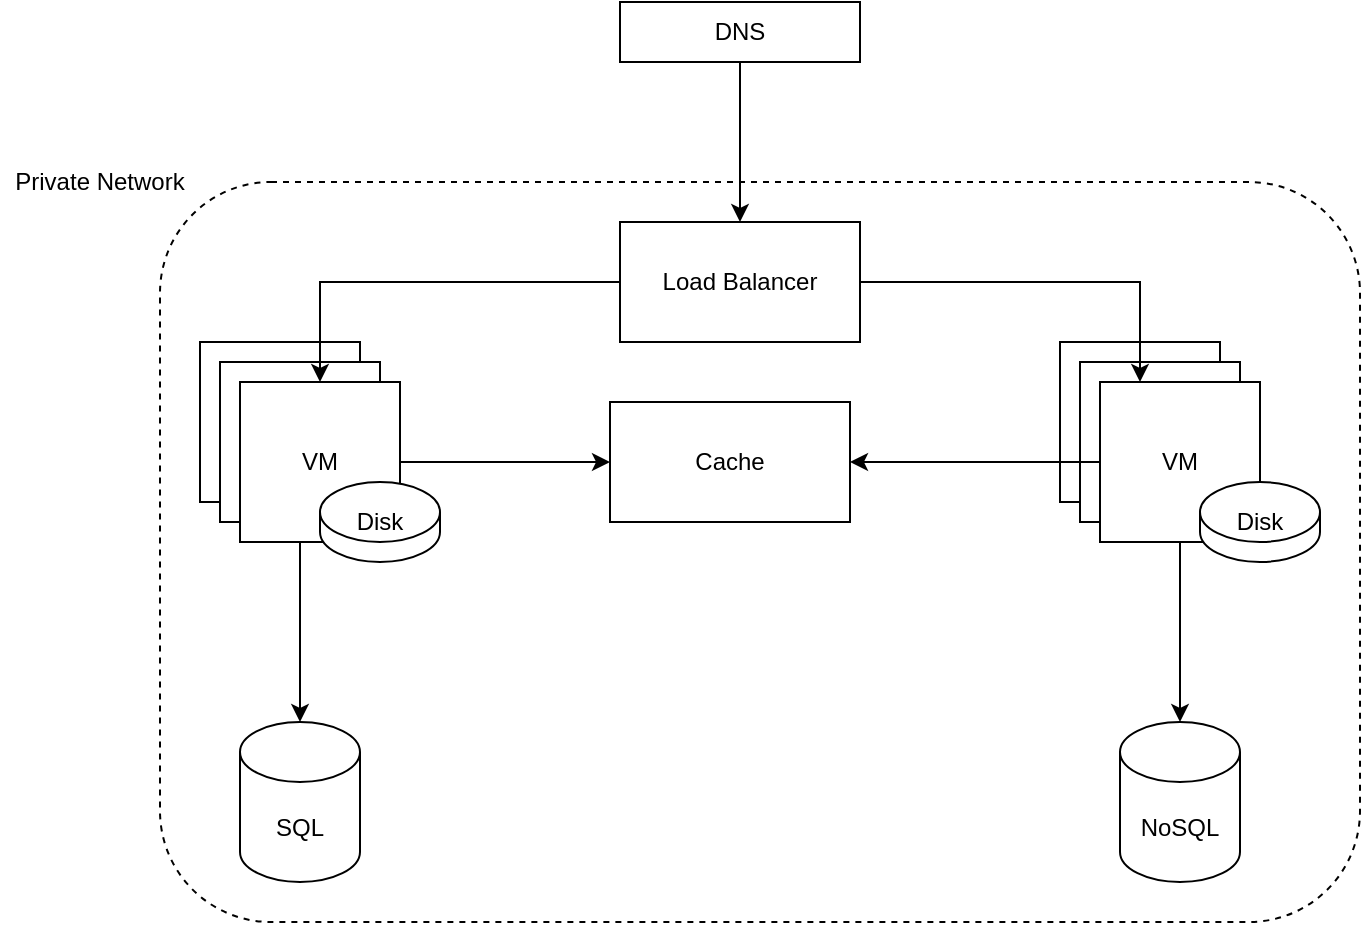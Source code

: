 <mxfile version="13.9.2" type="device"><diagram id="DJNCXAqrJgDwyln6KMY3" name="Page-1"><mxGraphModel dx="1422" dy="914" grid="1" gridSize="10" guides="1" tooltips="1" connect="1" arrows="1" fold="1" page="1" pageScale="1" pageWidth="850" pageHeight="1100" math="0" shadow="0"><root><mxCell id="0"/><mxCell id="1" parent="0"/><mxCell id="UqjRtidzrtFCN099V99S-1" value="" style="rounded=1;whiteSpace=wrap;html=1;fillColor=none;dashed=1;" vertex="1" parent="1"><mxGeometry x="140" y="140" width="600" height="370" as="geometry"/></mxCell><mxCell id="UqjRtidzrtFCN099V99S-2" value="Private Network" style="text;html=1;strokeColor=none;fillColor=none;align=center;verticalAlign=middle;whiteSpace=wrap;rounded=0;dashed=1;" vertex="1" parent="1"><mxGeometry x="60" y="130" width="100" height="20" as="geometry"/></mxCell><mxCell id="UqjRtidzrtFCN099V99S-3" value="Load Balancer" style="rounded=0;whiteSpace=wrap;html=1;" vertex="1" parent="1"><mxGeometry x="370" y="160" width="120" height="60" as="geometry"/></mxCell><mxCell id="UqjRtidzrtFCN099V99S-5" style="edgeStyle=orthogonalEdgeStyle;rounded=0;orthogonalLoop=1;jettySize=auto;html=1;" edge="1" parent="1" source="UqjRtidzrtFCN099V99S-4" target="UqjRtidzrtFCN099V99S-3"><mxGeometry relative="1" as="geometry"/></mxCell><mxCell id="UqjRtidzrtFCN099V99S-4" value="DNS" style="rounded=0;whiteSpace=wrap;html=1;fillColor=#ffffff;" vertex="1" parent="1"><mxGeometry x="370" y="50" width="120" height="30" as="geometry"/></mxCell><mxCell id="UqjRtidzrtFCN099V99S-10" value="" style="group" vertex="1" connectable="0" parent="1"><mxGeometry x="160" y="220" width="120" height="110" as="geometry"/></mxCell><mxCell id="UqjRtidzrtFCN099V99S-7" value="" style="whiteSpace=wrap;html=1;aspect=fixed;fillColor=#ffffff;" vertex="1" parent="UqjRtidzrtFCN099V99S-10"><mxGeometry width="80" height="80" as="geometry"/></mxCell><mxCell id="UqjRtidzrtFCN099V99S-8" value="" style="whiteSpace=wrap;html=1;aspect=fixed;fillColor=#ffffff;" vertex="1" parent="UqjRtidzrtFCN099V99S-10"><mxGeometry x="10" y="10" width="80" height="80" as="geometry"/></mxCell><mxCell id="UqjRtidzrtFCN099V99S-9" value="VM" style="whiteSpace=wrap;html=1;aspect=fixed;fillColor=#ffffff;" vertex="1" parent="UqjRtidzrtFCN099V99S-10"><mxGeometry x="20" y="20" width="80" height="80" as="geometry"/></mxCell><mxCell id="UqjRtidzrtFCN099V99S-24" value="" style="shape=cylinder3;whiteSpace=wrap;html=1;boundedLbl=1;backgroundOutline=1;size=15;fillColor=#ffffff;" vertex="1" parent="UqjRtidzrtFCN099V99S-10"><mxGeometry x="60" y="70" width="60" height="40" as="geometry"/></mxCell><mxCell id="UqjRtidzrtFCN099V99S-25" value="Disk" style="text;html=1;strokeColor=none;fillColor=none;align=center;verticalAlign=middle;whiteSpace=wrap;rounded=0;" vertex="1" parent="UqjRtidzrtFCN099V99S-10"><mxGeometry x="70" y="80" width="40" height="20" as="geometry"/></mxCell><mxCell id="UqjRtidzrtFCN099V99S-11" value="" style="group" vertex="1" connectable="0" parent="1"><mxGeometry x="590" y="220" width="130" height="110" as="geometry"/></mxCell><mxCell id="UqjRtidzrtFCN099V99S-12" value="" style="whiteSpace=wrap;html=1;aspect=fixed;fillColor=#ffffff;" vertex="1" parent="UqjRtidzrtFCN099V99S-11"><mxGeometry width="80" height="80" as="geometry"/></mxCell><mxCell id="UqjRtidzrtFCN099V99S-13" value="" style="whiteSpace=wrap;html=1;aspect=fixed;fillColor=#ffffff;" vertex="1" parent="UqjRtidzrtFCN099V99S-11"><mxGeometry x="10" y="10" width="80" height="80" as="geometry"/></mxCell><mxCell id="UqjRtidzrtFCN099V99S-14" value="VM" style="whiteSpace=wrap;html=1;aspect=fixed;fillColor=#ffffff;" vertex="1" parent="UqjRtidzrtFCN099V99S-11"><mxGeometry x="20" y="20" width="80" height="80" as="geometry"/></mxCell><mxCell id="UqjRtidzrtFCN099V99S-28" value="" style="shape=cylinder3;whiteSpace=wrap;html=1;boundedLbl=1;backgroundOutline=1;size=15;fillColor=#ffffff;" vertex="1" parent="UqjRtidzrtFCN099V99S-11"><mxGeometry x="70" y="70" width="60" height="40" as="geometry"/></mxCell><mxCell id="UqjRtidzrtFCN099V99S-29" value="Disk" style="text;html=1;strokeColor=none;fillColor=none;align=center;verticalAlign=middle;whiteSpace=wrap;rounded=0;" vertex="1" parent="UqjRtidzrtFCN099V99S-11"><mxGeometry x="80" y="80" width="40" height="20" as="geometry"/></mxCell><mxCell id="UqjRtidzrtFCN099V99S-15" style="edgeStyle=orthogonalEdgeStyle;rounded=0;orthogonalLoop=1;jettySize=auto;html=1;entryX=0.5;entryY=0;entryDx=0;entryDy=0;" edge="1" parent="1" source="UqjRtidzrtFCN099V99S-3" target="UqjRtidzrtFCN099V99S-9"><mxGeometry relative="1" as="geometry"/></mxCell><mxCell id="UqjRtidzrtFCN099V99S-16" style="edgeStyle=orthogonalEdgeStyle;rounded=0;orthogonalLoop=1;jettySize=auto;html=1;entryX=0.25;entryY=0;entryDx=0;entryDy=0;" edge="1" parent="1" source="UqjRtidzrtFCN099V99S-3" target="UqjRtidzrtFCN099V99S-14"><mxGeometry relative="1" as="geometry"/></mxCell><mxCell id="UqjRtidzrtFCN099V99S-17" value="NoSQL" style="shape=cylinder3;whiteSpace=wrap;html=1;boundedLbl=1;backgroundOutline=1;size=15;fillColor=#ffffff;" vertex="1" parent="1"><mxGeometry x="620" y="410" width="60" height="80" as="geometry"/></mxCell><mxCell id="UqjRtidzrtFCN099V99S-18" value="SQL" style="shape=cylinder3;whiteSpace=wrap;html=1;boundedLbl=1;backgroundOutline=1;size=15;fillColor=#ffffff;" vertex="1" parent="1"><mxGeometry x="180" y="410" width="60" height="80" as="geometry"/></mxCell><mxCell id="UqjRtidzrtFCN099V99S-19" style="edgeStyle=orthogonalEdgeStyle;rounded=0;orthogonalLoop=1;jettySize=auto;html=1;entryX=0.5;entryY=0;entryDx=0;entryDy=0;entryPerimeter=0;" edge="1" parent="1" source="UqjRtidzrtFCN099V99S-9" target="UqjRtidzrtFCN099V99S-18"><mxGeometry relative="1" as="geometry"><Array as="points"><mxPoint x="210" y="330"/><mxPoint x="210" y="330"/></Array></mxGeometry></mxCell><mxCell id="UqjRtidzrtFCN099V99S-20" style="edgeStyle=orthogonalEdgeStyle;rounded=0;orthogonalLoop=1;jettySize=auto;html=1;entryX=0.5;entryY=0;entryDx=0;entryDy=0;entryPerimeter=0;" edge="1" parent="1" source="UqjRtidzrtFCN099V99S-14" target="UqjRtidzrtFCN099V99S-17"><mxGeometry relative="1" as="geometry"/></mxCell><mxCell id="UqjRtidzrtFCN099V99S-21" value="Cache" style="rounded=0;whiteSpace=wrap;html=1;fillColor=#ffffff;" vertex="1" parent="1"><mxGeometry x="365" y="250" width="120" height="60" as="geometry"/></mxCell><mxCell id="UqjRtidzrtFCN099V99S-22" style="edgeStyle=orthogonalEdgeStyle;rounded=0;orthogonalLoop=1;jettySize=auto;html=1;entryX=0;entryY=0.5;entryDx=0;entryDy=0;" edge="1" parent="1" source="UqjRtidzrtFCN099V99S-9" target="UqjRtidzrtFCN099V99S-21"><mxGeometry relative="1" as="geometry"/></mxCell><mxCell id="UqjRtidzrtFCN099V99S-23" style="edgeStyle=orthogonalEdgeStyle;rounded=0;orthogonalLoop=1;jettySize=auto;html=1;entryX=1;entryY=0.5;entryDx=0;entryDy=0;" edge="1" parent="1" source="UqjRtidzrtFCN099V99S-14" target="UqjRtidzrtFCN099V99S-21"><mxGeometry relative="1" as="geometry"/></mxCell></root></mxGraphModel></diagram></mxfile>